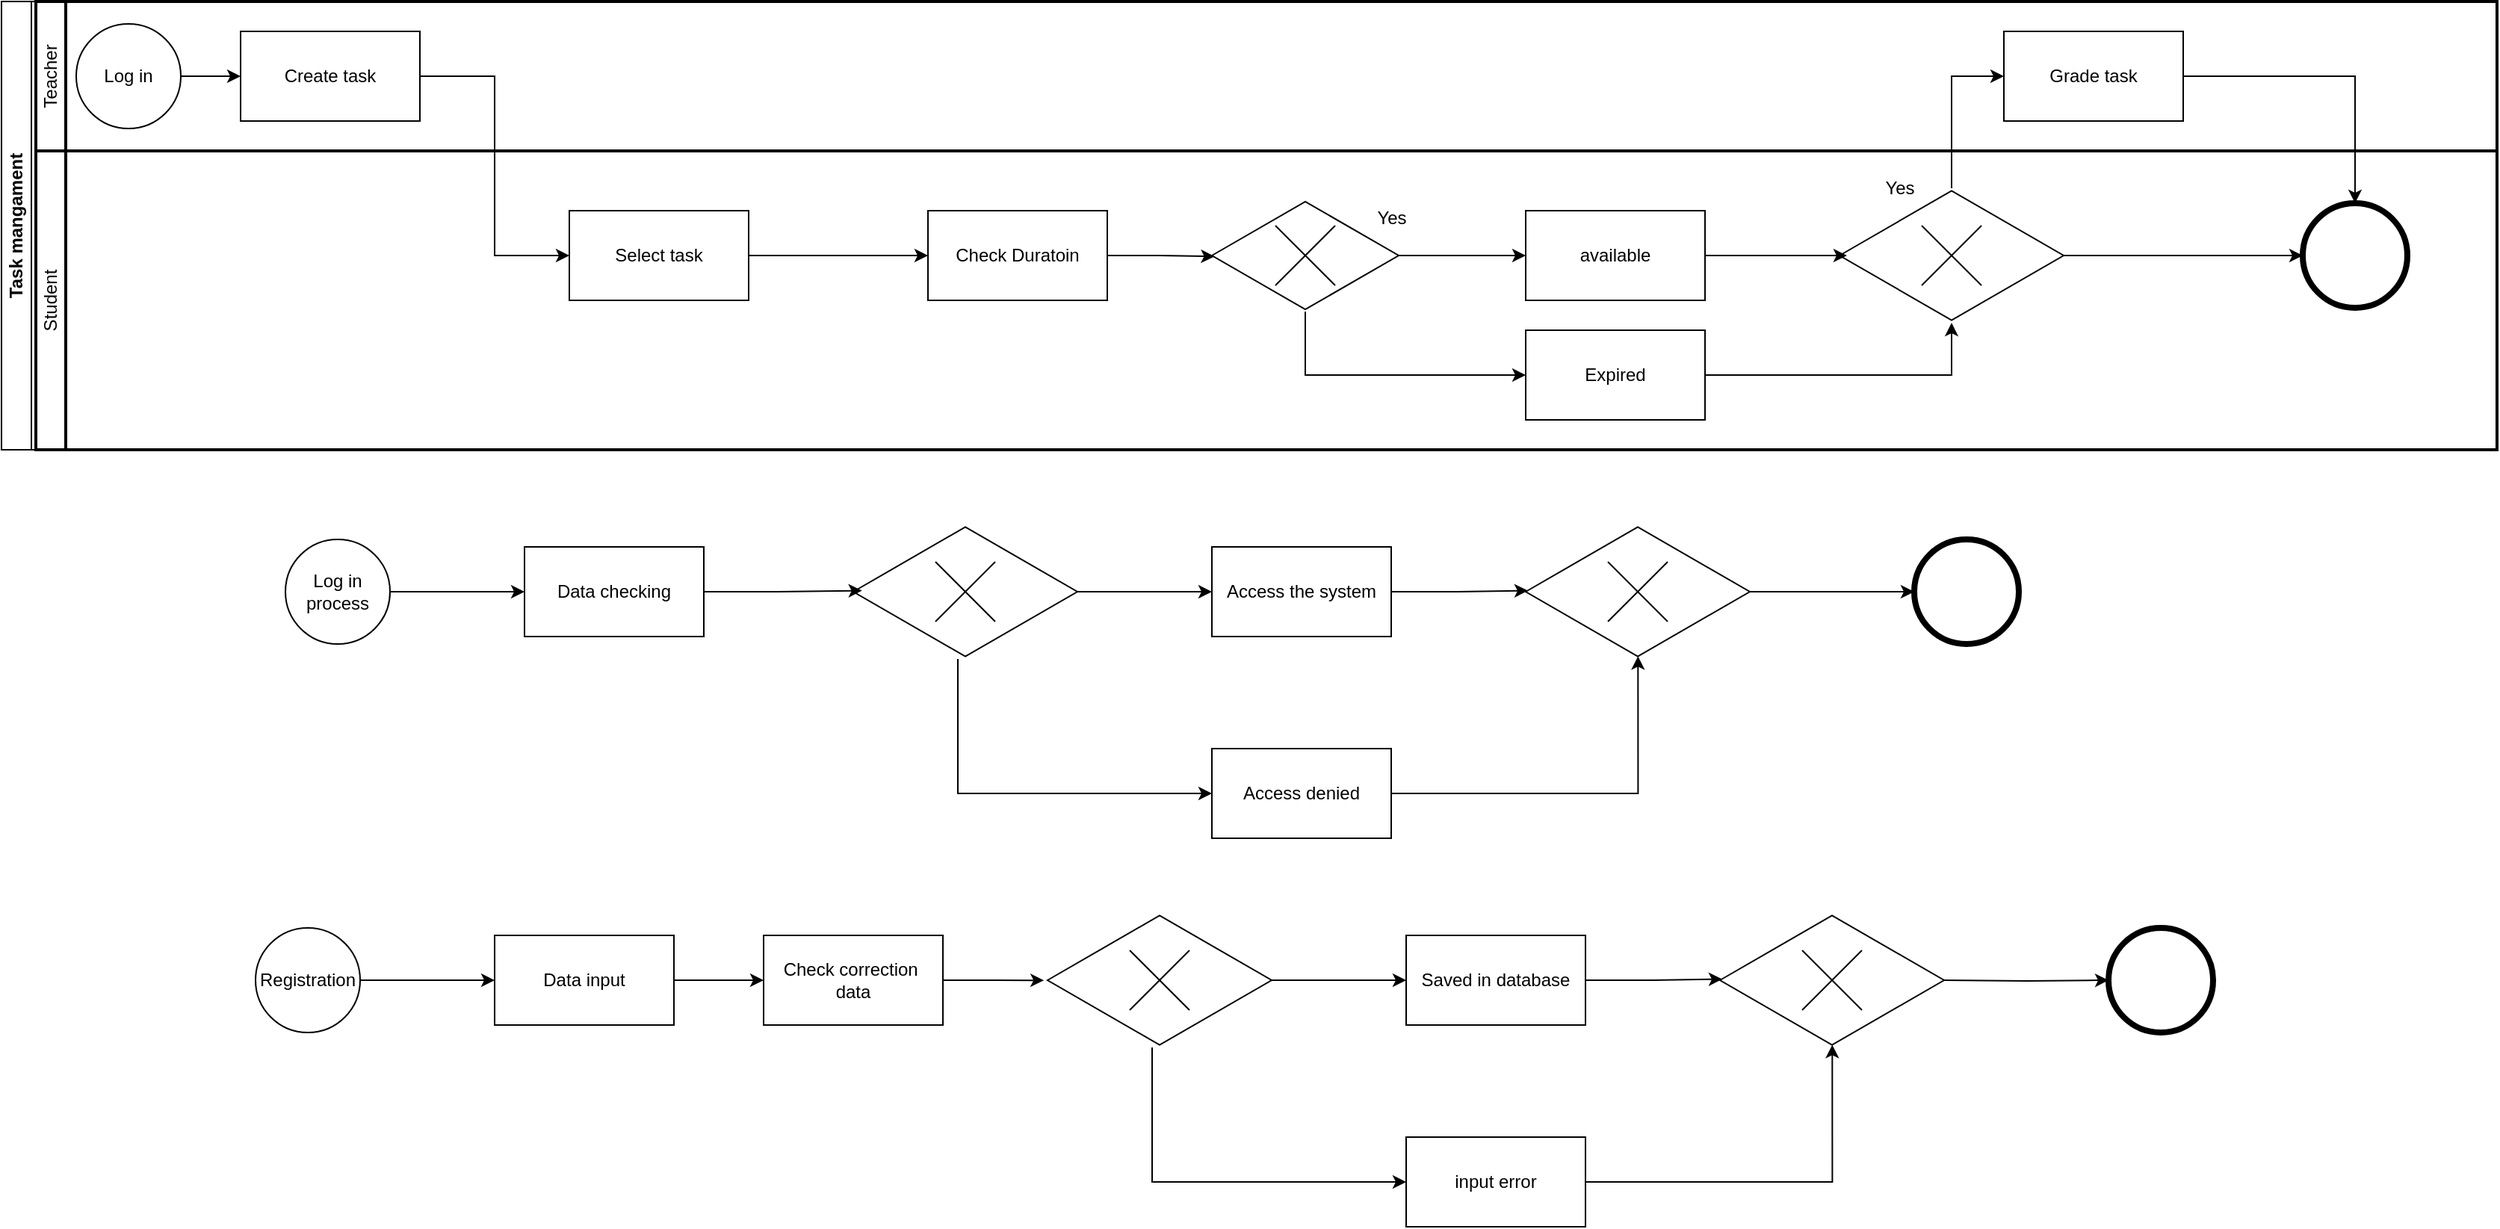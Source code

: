 <mxfile version="24.4.6" type="device">
  <diagram name="Page-1" id="Dg5YQxzuL-vokxs-eDWR">
    <mxGraphModel dx="2200" dy="1330" grid="1" gridSize="10" guides="1" tooltips="1" connect="1" arrows="1" fold="1" page="1" pageScale="1" pageWidth="850" pageHeight="1100" math="0" shadow="0">
      <root>
        <mxCell id="0" />
        <mxCell id="1" parent="0" />
        <mxCell id="yAX2-h0mDZHRDz112ZZW-1" value="Task mangament" style="swimlane;horizontal=0;whiteSpace=wrap;html=1;startSize=20;" vertex="1" parent="1">
          <mxGeometry x="30" y="110" width="1670" height="300" as="geometry" />
        </mxCell>
        <mxCell id="yAX2-h0mDZHRDz112ZZW-2" value="Teacher" style="swimlane;html=1;startSize=20;fontStyle=0;collapsible=0;horizontal=0;swimlaneLine=1;swimlaneFillColor=#ffffff;strokeWidth=2;whiteSpace=wrap;" vertex="1" parent="yAX2-h0mDZHRDz112ZZW-1">
          <mxGeometry x="23" width="1647" height="100" as="geometry" />
        </mxCell>
        <mxCell id="yAX2-h0mDZHRDz112ZZW-8" style="edgeStyle=orthogonalEdgeStyle;rounded=0;orthogonalLoop=1;jettySize=auto;html=1;entryX=0;entryY=0.5;entryDx=0;entryDy=0;" edge="1" parent="yAX2-h0mDZHRDz112ZZW-2" source="yAX2-h0mDZHRDz112ZZW-3" target="yAX2-h0mDZHRDz112ZZW-5">
          <mxGeometry relative="1" as="geometry" />
        </mxCell>
        <mxCell id="yAX2-h0mDZHRDz112ZZW-3" value="Log in" style="ellipse;whiteSpace=wrap;html=1;aspect=fixed;" vertex="1" parent="yAX2-h0mDZHRDz112ZZW-2">
          <mxGeometry x="27" y="15" width="70" height="70" as="geometry" />
        </mxCell>
        <mxCell id="yAX2-h0mDZHRDz112ZZW-5" value="Create task" style="rounded=0;whiteSpace=wrap;html=1;" vertex="1" parent="yAX2-h0mDZHRDz112ZZW-2">
          <mxGeometry x="137" y="20" width="120" height="60" as="geometry" />
        </mxCell>
        <mxCell id="yAX2-h0mDZHRDz112ZZW-68" style="edgeStyle=orthogonalEdgeStyle;rounded=0;orthogonalLoop=1;jettySize=auto;html=1;entryX=0;entryY=0.5;entryDx=0;entryDy=0;" edge="1" parent="yAX2-h0mDZHRDz112ZZW-2" target="yAX2-h0mDZHRDz112ZZW-67">
          <mxGeometry relative="1" as="geometry">
            <mxPoint x="1017" y="50" as="sourcePoint" />
          </mxGeometry>
        </mxCell>
        <mxCell id="yAX2-h0mDZHRDz112ZZW-70" style="edgeStyle=orthogonalEdgeStyle;rounded=0;orthogonalLoop=1;jettySize=auto;html=1;entryX=0;entryY=0.5;entryDx=0;entryDy=0;" edge="1" parent="yAX2-h0mDZHRDz112ZZW-2" target="yAX2-h0mDZHRDz112ZZW-69">
          <mxGeometry relative="1" as="geometry">
            <mxPoint x="1182" y="50" as="sourcePoint" />
          </mxGeometry>
        </mxCell>
        <mxCell id="yAX2-h0mDZHRDz112ZZW-111" value="Grade task" style="whiteSpace=wrap;html=1;" vertex="1" parent="yAX2-h0mDZHRDz112ZZW-2">
          <mxGeometry x="1317" y="20" width="120" height="60" as="geometry" />
        </mxCell>
        <mxCell id="yAX2-h0mDZHRDz112ZZW-12" value="Student" style="swimlane;html=1;startSize=20;fontStyle=0;collapsible=0;horizontal=0;swimlaneLine=1;swimlaneFillColor=#ffffff;strokeWidth=2;whiteSpace=wrap;" vertex="1" parent="yAX2-h0mDZHRDz112ZZW-1">
          <mxGeometry x="23" y="100" width="1647" height="200" as="geometry" />
        </mxCell>
        <mxCell id="yAX2-h0mDZHRDz112ZZW-95" style="edgeStyle=orthogonalEdgeStyle;rounded=0;orthogonalLoop=1;jettySize=auto;html=1;entryX=0;entryY=0.5;entryDx=0;entryDy=0;" edge="1" parent="yAX2-h0mDZHRDz112ZZW-12" source="yAX2-h0mDZHRDz112ZZW-19" target="yAX2-h0mDZHRDz112ZZW-99">
          <mxGeometry relative="1" as="geometry">
            <mxPoint x="537" y="50.0" as="targetPoint" />
          </mxGeometry>
        </mxCell>
        <mxCell id="yAX2-h0mDZHRDz112ZZW-19" value="Select task" style="rounded=0;whiteSpace=wrap;html=1;" vertex="1" parent="yAX2-h0mDZHRDz112ZZW-12">
          <mxGeometry x="357" y="40" width="120" height="60" as="geometry" />
        </mxCell>
        <mxCell id="yAX2-h0mDZHRDz112ZZW-97" value="available" style="rounded=0;whiteSpace=wrap;html=1;" vertex="1" parent="yAX2-h0mDZHRDz112ZZW-12">
          <mxGeometry x="997" y="40" width="120" height="60" as="geometry" />
        </mxCell>
        <mxCell id="yAX2-h0mDZHRDz112ZZW-103" style="edgeStyle=orthogonalEdgeStyle;rounded=0;orthogonalLoop=1;jettySize=auto;html=1;entryX=0;entryY=0.5;entryDx=0;entryDy=0;" edge="1" parent="yAX2-h0mDZHRDz112ZZW-12" source="yAX2-h0mDZHRDz112ZZW-98" target="yAX2-h0mDZHRDz112ZZW-97">
          <mxGeometry relative="1" as="geometry" />
        </mxCell>
        <mxCell id="yAX2-h0mDZHRDz112ZZW-105" style="edgeStyle=orthogonalEdgeStyle;rounded=0;orthogonalLoop=1;jettySize=auto;html=1;entryX=0;entryY=0.5;entryDx=0;entryDy=0;" edge="1" parent="yAX2-h0mDZHRDz112ZZW-12" source="yAX2-h0mDZHRDz112ZZW-98" target="yAX2-h0mDZHRDz112ZZW-104">
          <mxGeometry relative="1" as="geometry">
            <Array as="points">
              <mxPoint x="849" y="150" />
            </Array>
          </mxGeometry>
        </mxCell>
        <mxCell id="yAX2-h0mDZHRDz112ZZW-98" value="" style="html=1;whiteSpace=wrap;aspect=fixed;shape=isoRectangle;" vertex="1" parent="yAX2-h0mDZHRDz112ZZW-12">
          <mxGeometry x="787" y="32.5" width="125" height="75" as="geometry" />
        </mxCell>
        <mxCell id="yAX2-h0mDZHRDz112ZZW-99" value="Check Duratoin" style="rounded=0;whiteSpace=wrap;html=1;" vertex="1" parent="yAX2-h0mDZHRDz112ZZW-12">
          <mxGeometry x="597" y="40" width="120" height="60" as="geometry" />
        </mxCell>
        <mxCell id="yAX2-h0mDZHRDz112ZZW-100" style="edgeStyle=orthogonalEdgeStyle;rounded=0;orthogonalLoop=1;jettySize=auto;html=1;entryX=0.014;entryY=0.509;entryDx=0;entryDy=0;entryPerimeter=0;" edge="1" parent="yAX2-h0mDZHRDz112ZZW-12" source="yAX2-h0mDZHRDz112ZZW-99" target="yAX2-h0mDZHRDz112ZZW-98">
          <mxGeometry relative="1" as="geometry" />
        </mxCell>
        <mxCell id="yAX2-h0mDZHRDz112ZZW-102" value="" style="shape=mxgraph.sysml.x;" vertex="1" parent="yAX2-h0mDZHRDz112ZZW-12">
          <mxGeometry x="829.5" y="50" width="40" height="40" as="geometry" />
        </mxCell>
        <mxCell id="yAX2-h0mDZHRDz112ZZW-109" value="" style="edgeStyle=orthogonalEdgeStyle;rounded=0;orthogonalLoop=1;jettySize=auto;html=1;" edge="1" parent="yAX2-h0mDZHRDz112ZZW-12" source="yAX2-h0mDZHRDz112ZZW-104" target="yAX2-h0mDZHRDz112ZZW-107">
          <mxGeometry relative="1" as="geometry" />
        </mxCell>
        <mxCell id="yAX2-h0mDZHRDz112ZZW-104" value="Expired" style="rounded=0;whiteSpace=wrap;html=1;" vertex="1" parent="yAX2-h0mDZHRDz112ZZW-12">
          <mxGeometry x="997" y="120" width="120" height="60" as="geometry" />
        </mxCell>
        <mxCell id="yAX2-h0mDZHRDz112ZZW-106" value="Yes" style="text;html=1;align=center;verticalAlign=middle;resizable=0;points=[];autosize=1;strokeColor=none;fillColor=none;" vertex="1" parent="yAX2-h0mDZHRDz112ZZW-12">
          <mxGeometry x="887" y="30" width="40" height="30" as="geometry" />
        </mxCell>
        <mxCell id="yAX2-h0mDZHRDz112ZZW-116" style="edgeStyle=orthogonalEdgeStyle;rounded=0;orthogonalLoop=1;jettySize=auto;html=1;entryX=0;entryY=0.5;entryDx=0;entryDy=0;" edge="1" parent="yAX2-h0mDZHRDz112ZZW-12" source="yAX2-h0mDZHRDz112ZZW-107" target="yAX2-h0mDZHRDz112ZZW-114">
          <mxGeometry relative="1" as="geometry" />
        </mxCell>
        <mxCell id="yAX2-h0mDZHRDz112ZZW-107" value="" style="html=1;whiteSpace=wrap;aspect=fixed;shape=isoRectangle;" vertex="1" parent="yAX2-h0mDZHRDz112ZZW-12">
          <mxGeometry x="1207" y="25" width="150" height="90" as="geometry" />
        </mxCell>
        <mxCell id="yAX2-h0mDZHRDz112ZZW-108" value="" style="shape=mxgraph.sysml.x;" vertex="1" parent="yAX2-h0mDZHRDz112ZZW-12">
          <mxGeometry x="1262" y="50" width="40" height="40" as="geometry" />
        </mxCell>
        <mxCell id="yAX2-h0mDZHRDz112ZZW-110" style="edgeStyle=orthogonalEdgeStyle;rounded=0;orthogonalLoop=1;jettySize=auto;html=1;entryX=0.033;entryY=0.5;entryDx=0;entryDy=0;entryPerimeter=0;" edge="1" parent="yAX2-h0mDZHRDz112ZZW-12" source="yAX2-h0mDZHRDz112ZZW-97" target="yAX2-h0mDZHRDz112ZZW-107">
          <mxGeometry relative="1" as="geometry" />
        </mxCell>
        <mxCell id="yAX2-h0mDZHRDz112ZZW-114" value="" style="ellipse;whiteSpace=wrap;html=1;aspect=fixed;strokeWidth=4;" vertex="1" parent="yAX2-h0mDZHRDz112ZZW-12">
          <mxGeometry x="1517" y="35" width="70" height="70" as="geometry" />
        </mxCell>
        <mxCell id="yAX2-h0mDZHRDz112ZZW-117" value="Yes" style="text;html=1;align=center;verticalAlign=middle;resizable=0;points=[];autosize=1;strokeColor=none;fillColor=none;" vertex="1" parent="yAX2-h0mDZHRDz112ZZW-12">
          <mxGeometry x="1227" y="10" width="40" height="30" as="geometry" />
        </mxCell>
        <mxCell id="yAX2-h0mDZHRDz112ZZW-64" style="edgeStyle=orthogonalEdgeStyle;rounded=0;orthogonalLoop=1;jettySize=auto;html=1;entryX=0;entryY=0.5;entryDx=0;entryDy=0;" edge="1" parent="yAX2-h0mDZHRDz112ZZW-1" source="yAX2-h0mDZHRDz112ZZW-5" target="yAX2-h0mDZHRDz112ZZW-19">
          <mxGeometry relative="1" as="geometry" />
        </mxCell>
        <mxCell id="yAX2-h0mDZHRDz112ZZW-66" style="edgeStyle=orthogonalEdgeStyle;rounded=0;orthogonalLoop=1;jettySize=auto;html=1;entryX=0;entryY=0.5;entryDx=0;entryDy=0;" edge="1" parent="yAX2-h0mDZHRDz112ZZW-1" target="yAX2-h0mDZHRDz112ZZW-65">
          <mxGeometry relative="1" as="geometry">
            <mxPoint x="880" y="150" as="sourcePoint" />
          </mxGeometry>
        </mxCell>
        <mxCell id="yAX2-h0mDZHRDz112ZZW-113" style="edgeStyle=orthogonalEdgeStyle;rounded=0;orthogonalLoop=1;jettySize=auto;html=1;entryX=0;entryY=0.5;entryDx=0;entryDy=0;" edge="1" parent="yAX2-h0mDZHRDz112ZZW-1" source="yAX2-h0mDZHRDz112ZZW-107" target="yAX2-h0mDZHRDz112ZZW-111">
          <mxGeometry relative="1" as="geometry" />
        </mxCell>
        <mxCell id="yAX2-h0mDZHRDz112ZZW-115" style="edgeStyle=orthogonalEdgeStyle;rounded=0;orthogonalLoop=1;jettySize=auto;html=1;entryX=0.5;entryY=0;entryDx=0;entryDy=0;" edge="1" parent="yAX2-h0mDZHRDz112ZZW-1" source="yAX2-h0mDZHRDz112ZZW-111" target="yAX2-h0mDZHRDz112ZZW-114">
          <mxGeometry relative="1" as="geometry" />
        </mxCell>
        <mxCell id="yAX2-h0mDZHRDz112ZZW-38" style="edgeStyle=orthogonalEdgeStyle;rounded=0;orthogonalLoop=1;jettySize=auto;html=1;entryX=0;entryY=0.5;entryDx=0;entryDy=0;" edge="1" parent="1" source="yAX2-h0mDZHRDz112ZZW-36" target="yAX2-h0mDZHRDz112ZZW-37">
          <mxGeometry relative="1" as="geometry" />
        </mxCell>
        <mxCell id="yAX2-h0mDZHRDz112ZZW-36" value="Log in process" style="ellipse;whiteSpace=wrap;html=1;aspect=fixed;" vertex="1" parent="1">
          <mxGeometry x="220" y="470" width="70" height="70" as="geometry" />
        </mxCell>
        <mxCell id="yAX2-h0mDZHRDz112ZZW-37" value="Data checking" style="rounded=0;whiteSpace=wrap;html=1;" vertex="1" parent="1">
          <mxGeometry x="380" y="475" width="120" height="60" as="geometry" />
        </mxCell>
        <mxCell id="yAX2-h0mDZHRDz112ZZW-42" style="edgeStyle=orthogonalEdgeStyle;rounded=0;orthogonalLoop=1;jettySize=auto;html=1;entryX=0;entryY=0.5;entryDx=0;entryDy=0;" edge="1" parent="1" source="yAX2-h0mDZHRDz112ZZW-39" target="yAX2-h0mDZHRDz112ZZW-41">
          <mxGeometry relative="1" as="geometry">
            <Array as="points">
              <mxPoint x="670" y="640" />
            </Array>
          </mxGeometry>
        </mxCell>
        <mxCell id="yAX2-h0mDZHRDz112ZZW-44" style="edgeStyle=orthogonalEdgeStyle;rounded=0;orthogonalLoop=1;jettySize=auto;html=1;entryX=0;entryY=0.5;entryDx=0;entryDy=0;" edge="1" parent="1" source="yAX2-h0mDZHRDz112ZZW-39" target="yAX2-h0mDZHRDz112ZZW-43">
          <mxGeometry relative="1" as="geometry" />
        </mxCell>
        <mxCell id="yAX2-h0mDZHRDz112ZZW-39" value="" style="html=1;whiteSpace=wrap;aspect=fixed;shape=isoRectangle;" vertex="1" parent="1">
          <mxGeometry x="600" y="460" width="150" height="90" as="geometry" />
        </mxCell>
        <mxCell id="yAX2-h0mDZHRDz112ZZW-40" style="edgeStyle=orthogonalEdgeStyle;rounded=0;orthogonalLoop=1;jettySize=auto;html=1;entryX=0.039;entryY=0.492;entryDx=0;entryDy=0;entryPerimeter=0;" edge="1" parent="1" source="yAX2-h0mDZHRDz112ZZW-37" target="yAX2-h0mDZHRDz112ZZW-39">
          <mxGeometry relative="1" as="geometry" />
        </mxCell>
        <mxCell id="yAX2-h0mDZHRDz112ZZW-41" value="Access denied" style="rounded=0;whiteSpace=wrap;html=1;" vertex="1" parent="1">
          <mxGeometry x="840" y="610" width="120" height="60" as="geometry" />
        </mxCell>
        <mxCell id="yAX2-h0mDZHRDz112ZZW-43" value="Access the system" style="rounded=0;whiteSpace=wrap;html=1;" vertex="1" parent="1">
          <mxGeometry x="840" y="475" width="120" height="60" as="geometry" />
        </mxCell>
        <mxCell id="yAX2-h0mDZHRDz112ZZW-45" value="" style="shape=mxgraph.sysml.x;" vertex="1" parent="1">
          <mxGeometry x="655" y="485" width="40" height="40" as="geometry" />
        </mxCell>
        <mxCell id="yAX2-h0mDZHRDz112ZZW-52" style="edgeStyle=orthogonalEdgeStyle;rounded=0;orthogonalLoop=1;jettySize=auto;html=1;entryX=0;entryY=0.5;entryDx=0;entryDy=0;" edge="1" parent="1" source="yAX2-h0mDZHRDz112ZZW-46" target="yAX2-h0mDZHRDz112ZZW-51">
          <mxGeometry relative="1" as="geometry" />
        </mxCell>
        <mxCell id="yAX2-h0mDZHRDz112ZZW-46" value="" style="html=1;whiteSpace=wrap;aspect=fixed;shape=isoRectangle;" vertex="1" parent="1">
          <mxGeometry x="1050" y="460" width="150" height="90" as="geometry" />
        </mxCell>
        <mxCell id="yAX2-h0mDZHRDz112ZZW-47" value="" style="shape=mxgraph.sysml.x;" vertex="1" parent="1">
          <mxGeometry x="1105" y="485" width="40" height="40" as="geometry" />
        </mxCell>
        <mxCell id="yAX2-h0mDZHRDz112ZZW-49" style="edgeStyle=orthogonalEdgeStyle;rounded=0;orthogonalLoop=1;jettySize=auto;html=1;entryX=0.01;entryY=0.492;entryDx=0;entryDy=0;entryPerimeter=0;" edge="1" parent="1" source="yAX2-h0mDZHRDz112ZZW-43" target="yAX2-h0mDZHRDz112ZZW-46">
          <mxGeometry relative="1" as="geometry" />
        </mxCell>
        <mxCell id="yAX2-h0mDZHRDz112ZZW-50" style="edgeStyle=orthogonalEdgeStyle;rounded=0;orthogonalLoop=1;jettySize=auto;html=1;entryX=0.501;entryY=0.98;entryDx=0;entryDy=0;entryPerimeter=0;" edge="1" parent="1" source="yAX2-h0mDZHRDz112ZZW-41" target="yAX2-h0mDZHRDz112ZZW-46">
          <mxGeometry relative="1" as="geometry" />
        </mxCell>
        <mxCell id="yAX2-h0mDZHRDz112ZZW-51" value="" style="ellipse;whiteSpace=wrap;html=1;aspect=fixed;strokeWidth=4;" vertex="1" parent="1">
          <mxGeometry x="1310" y="470" width="70" height="70" as="geometry" />
        </mxCell>
        <mxCell id="yAX2-h0mDZHRDz112ZZW-73" style="edgeStyle=orthogonalEdgeStyle;rounded=0;orthogonalLoop=1;jettySize=auto;html=1;entryX=0;entryY=0.5;entryDx=0;entryDy=0;" edge="1" parent="1" source="yAX2-h0mDZHRDz112ZZW-71" target="yAX2-h0mDZHRDz112ZZW-72">
          <mxGeometry relative="1" as="geometry" />
        </mxCell>
        <mxCell id="yAX2-h0mDZHRDz112ZZW-71" value="Registration" style="ellipse;whiteSpace=wrap;html=1;aspect=fixed;" vertex="1" parent="1">
          <mxGeometry x="200" y="730" width="70" height="70" as="geometry" />
        </mxCell>
        <mxCell id="yAX2-h0mDZHRDz112ZZW-75" style="edgeStyle=orthogonalEdgeStyle;rounded=0;orthogonalLoop=1;jettySize=auto;html=1;" edge="1" parent="1" source="yAX2-h0mDZHRDz112ZZW-72" target="yAX2-h0mDZHRDz112ZZW-74">
          <mxGeometry relative="1" as="geometry" />
        </mxCell>
        <mxCell id="yAX2-h0mDZHRDz112ZZW-72" value="Data input" style="rounded=0;whiteSpace=wrap;html=1;" vertex="1" parent="1">
          <mxGeometry x="360" y="735" width="120" height="60" as="geometry" />
        </mxCell>
        <mxCell id="yAX2-h0mDZHRDz112ZZW-74" value="Check correction&amp;nbsp;&lt;div&gt;data&lt;/div&gt;" style="rounded=0;whiteSpace=wrap;html=1;" vertex="1" parent="1">
          <mxGeometry x="540" y="735" width="120" height="60" as="geometry" />
        </mxCell>
        <mxCell id="yAX2-h0mDZHRDz112ZZW-80" style="edgeStyle=orthogonalEdgeStyle;rounded=0;orthogonalLoop=1;jettySize=auto;html=1;entryX=0;entryY=0.5;entryDx=0;entryDy=0;" edge="1" source="yAX2-h0mDZHRDz112ZZW-82" target="yAX2-h0mDZHRDz112ZZW-83" parent="1">
          <mxGeometry relative="1" as="geometry">
            <Array as="points">
              <mxPoint x="800" y="900" />
            </Array>
          </mxGeometry>
        </mxCell>
        <mxCell id="yAX2-h0mDZHRDz112ZZW-81" style="edgeStyle=orthogonalEdgeStyle;rounded=0;orthogonalLoop=1;jettySize=auto;html=1;entryX=0;entryY=0.5;entryDx=0;entryDy=0;" edge="1" source="yAX2-h0mDZHRDz112ZZW-82" target="yAX2-h0mDZHRDz112ZZW-84" parent="1">
          <mxGeometry relative="1" as="geometry" />
        </mxCell>
        <mxCell id="yAX2-h0mDZHRDz112ZZW-82" value="" style="html=1;whiteSpace=wrap;aspect=fixed;shape=isoRectangle;" vertex="1" parent="1">
          <mxGeometry x="730" y="720" width="150" height="90" as="geometry" />
        </mxCell>
        <mxCell id="yAX2-h0mDZHRDz112ZZW-83" value="input error" style="rounded=0;whiteSpace=wrap;html=1;" vertex="1" parent="1">
          <mxGeometry x="970" y="870" width="120" height="60" as="geometry" />
        </mxCell>
        <mxCell id="yAX2-h0mDZHRDz112ZZW-84" value="Saved in database" style="rounded=0;whiteSpace=wrap;html=1;" vertex="1" parent="1">
          <mxGeometry x="970" y="735" width="120" height="60" as="geometry" />
        </mxCell>
        <mxCell id="yAX2-h0mDZHRDz112ZZW-85" value="" style="shape=mxgraph.sysml.x;" vertex="1" parent="1">
          <mxGeometry x="785" y="745" width="40" height="40" as="geometry" />
        </mxCell>
        <mxCell id="yAX2-h0mDZHRDz112ZZW-86" value="" style="html=1;whiteSpace=wrap;aspect=fixed;shape=isoRectangle;" vertex="1" parent="1">
          <mxGeometry x="1180" y="720" width="150" height="90" as="geometry" />
        </mxCell>
        <mxCell id="yAX2-h0mDZHRDz112ZZW-87" value="" style="shape=mxgraph.sysml.x;" vertex="1" parent="1">
          <mxGeometry x="1235" y="745" width="40" height="40" as="geometry" />
        </mxCell>
        <mxCell id="yAX2-h0mDZHRDz112ZZW-88" style="edgeStyle=orthogonalEdgeStyle;rounded=0;orthogonalLoop=1;jettySize=auto;html=1;entryX=0.01;entryY=0.492;entryDx=0;entryDy=0;entryPerimeter=0;" edge="1" source="yAX2-h0mDZHRDz112ZZW-84" target="yAX2-h0mDZHRDz112ZZW-86" parent="1">
          <mxGeometry relative="1" as="geometry" />
        </mxCell>
        <mxCell id="yAX2-h0mDZHRDz112ZZW-89" style="edgeStyle=orthogonalEdgeStyle;rounded=0;orthogonalLoop=1;jettySize=auto;html=1;entryX=0.501;entryY=0.98;entryDx=0;entryDy=0;entryPerimeter=0;" edge="1" source="yAX2-h0mDZHRDz112ZZW-83" target="yAX2-h0mDZHRDz112ZZW-86" parent="1">
          <mxGeometry relative="1" as="geometry" />
        </mxCell>
        <mxCell id="yAX2-h0mDZHRDz112ZZW-90" style="edgeStyle=orthogonalEdgeStyle;rounded=0;orthogonalLoop=1;jettySize=auto;html=1;entryX=-0.016;entryY=0.501;entryDx=0;entryDy=0;entryPerimeter=0;" edge="1" parent="1" source="yAX2-h0mDZHRDz112ZZW-74" target="yAX2-h0mDZHRDz112ZZW-82">
          <mxGeometry relative="1" as="geometry" />
        </mxCell>
        <mxCell id="yAX2-h0mDZHRDz112ZZW-91" style="edgeStyle=orthogonalEdgeStyle;rounded=0;orthogonalLoop=1;jettySize=auto;html=1;entryX=0;entryY=0.5;entryDx=0;entryDy=0;" edge="1" target="yAX2-h0mDZHRDz112ZZW-92" parent="1">
          <mxGeometry relative="1" as="geometry">
            <mxPoint x="1330" y="765" as="sourcePoint" />
          </mxGeometry>
        </mxCell>
        <mxCell id="yAX2-h0mDZHRDz112ZZW-92" value="" style="ellipse;whiteSpace=wrap;html=1;aspect=fixed;strokeWidth=4;" vertex="1" parent="1">
          <mxGeometry x="1440" y="730" width="70" height="70" as="geometry" />
        </mxCell>
      </root>
    </mxGraphModel>
  </diagram>
</mxfile>
